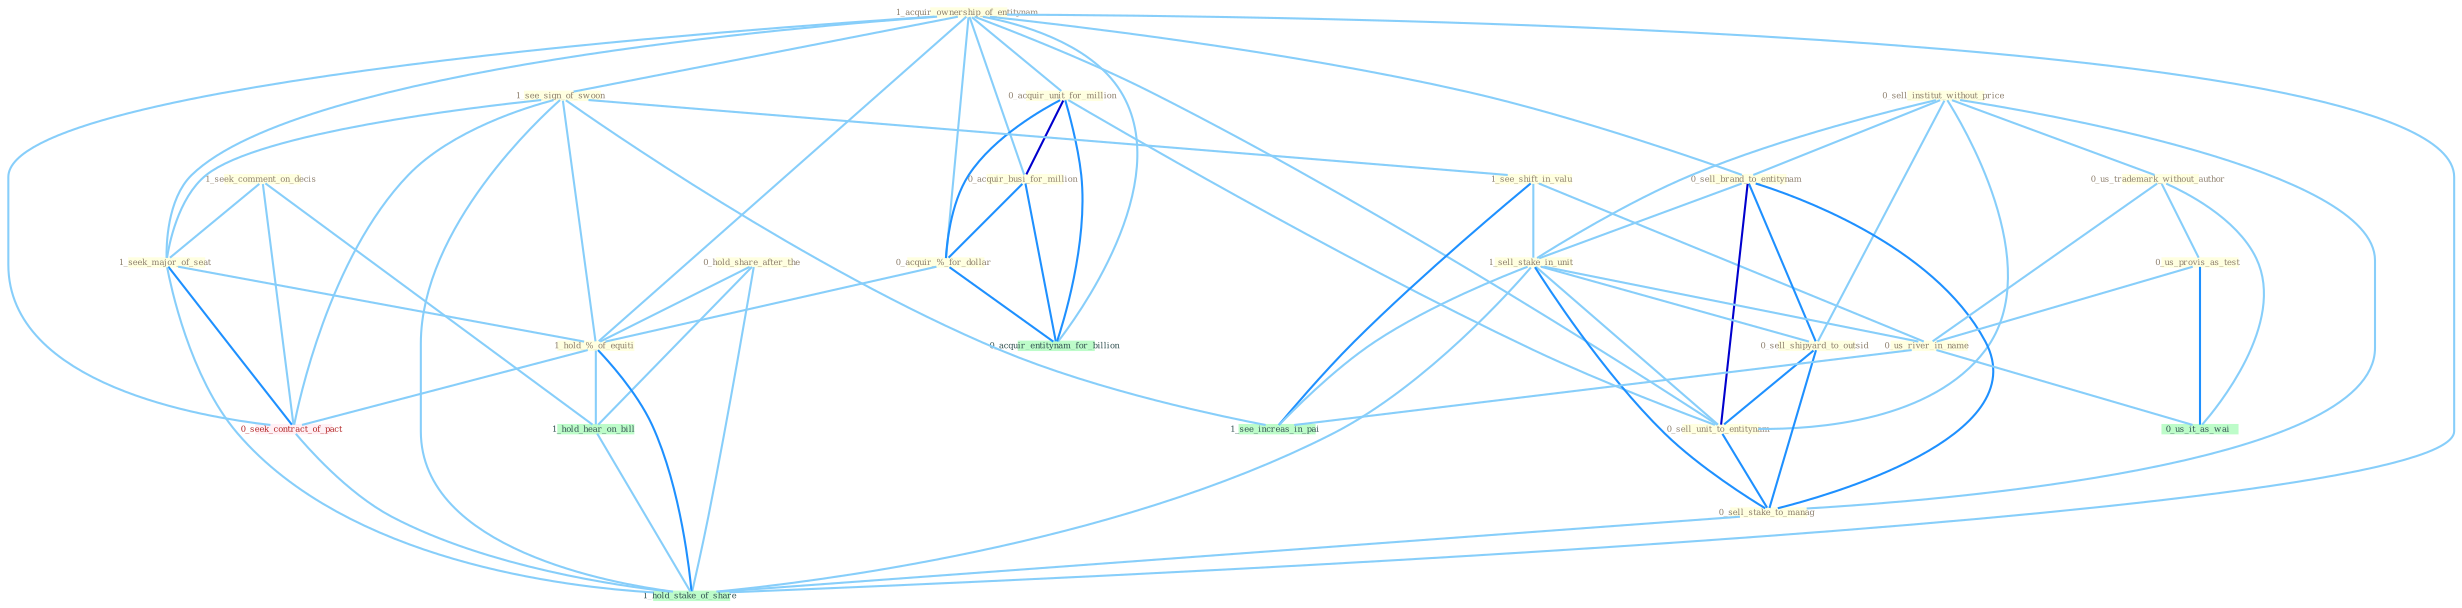 Graph G{ 
    node
    [shape=polygon,style=filled,width=.5,height=.06,color="#BDFCC9",fixedsize=true,fontsize=4,
    fontcolor="#2f4f4f"];
    {node
    [color="#ffffe0", fontcolor="#8b7d6b"] "1_acquir_ownership_of_entitynam " "1_seek_comment_on_decis " "0_sell_institut_without_price " "0_acquir_unit_for_million " "1_see_sign_of_swoon " "0_acquir_busi_for_million " "1_see_shift_in_valu " "0_hold_share_after_the " "0_sell_brand_to_entitynam " "0_us_trademark_without_author " "1_sell_stake_in_unit " "0_acquir_%_for_dollar " "0_sell_shipyard_to_outsid " "1_seek_major_of_seat " "1_hold_%_of_equiti " "0_us_provis_as_test " "0_sell_unit_to_entitynam " "0_sell_stake_to_manag " "0_us_river_in_name "}
{node [color="#fff0f5", fontcolor="#b22222"] "0_seek_contract_of_pact "}
edge [color="#B0E2FF"];

	"1_acquir_ownership_of_entitynam " -- "0_acquir_unit_for_million " [w="1", color="#87cefa" ];
	"1_acquir_ownership_of_entitynam " -- "1_see_sign_of_swoon " [w="1", color="#87cefa" ];
	"1_acquir_ownership_of_entitynam " -- "0_acquir_busi_for_million " [w="1", color="#87cefa" ];
	"1_acquir_ownership_of_entitynam " -- "0_sell_brand_to_entitynam " [w="1", color="#87cefa" ];
	"1_acquir_ownership_of_entitynam " -- "0_acquir_%_for_dollar " [w="1", color="#87cefa" ];
	"1_acquir_ownership_of_entitynam " -- "1_seek_major_of_seat " [w="1", color="#87cefa" ];
	"1_acquir_ownership_of_entitynam " -- "1_hold_%_of_equiti " [w="1", color="#87cefa" ];
	"1_acquir_ownership_of_entitynam " -- "0_sell_unit_to_entitynam " [w="1", color="#87cefa" ];
	"1_acquir_ownership_of_entitynam " -- "0_seek_contract_of_pact " [w="1", color="#87cefa" ];
	"1_acquir_ownership_of_entitynam " -- "0_acquir_entitynam_for_billion " [w="1", color="#87cefa" ];
	"1_acquir_ownership_of_entitynam " -- "1_hold_stake_of_share " [w="1", color="#87cefa" ];
	"1_seek_comment_on_decis " -- "1_seek_major_of_seat " [w="1", color="#87cefa" ];
	"1_seek_comment_on_decis " -- "0_seek_contract_of_pact " [w="1", color="#87cefa" ];
	"1_seek_comment_on_decis " -- "1_hold_hear_on_bill " [w="1", color="#87cefa" ];
	"0_sell_institut_without_price " -- "0_sell_brand_to_entitynam " [w="1", color="#87cefa" ];
	"0_sell_institut_without_price " -- "0_us_trademark_without_author " [w="1", color="#87cefa" ];
	"0_sell_institut_without_price " -- "1_sell_stake_in_unit " [w="1", color="#87cefa" ];
	"0_sell_institut_without_price " -- "0_sell_shipyard_to_outsid " [w="1", color="#87cefa" ];
	"0_sell_institut_without_price " -- "0_sell_unit_to_entitynam " [w="1", color="#87cefa" ];
	"0_sell_institut_without_price " -- "0_sell_stake_to_manag " [w="1", color="#87cefa" ];
	"0_acquir_unit_for_million " -- "0_acquir_busi_for_million " [w="3", color="#0000cd" , len=0.6];
	"0_acquir_unit_for_million " -- "0_acquir_%_for_dollar " [w="2", color="#1e90ff" , len=0.8];
	"0_acquir_unit_for_million " -- "0_sell_unit_to_entitynam " [w="1", color="#87cefa" ];
	"0_acquir_unit_for_million " -- "0_acquir_entitynam_for_billion " [w="2", color="#1e90ff" , len=0.8];
	"1_see_sign_of_swoon " -- "1_see_shift_in_valu " [w="1", color="#87cefa" ];
	"1_see_sign_of_swoon " -- "1_seek_major_of_seat " [w="1", color="#87cefa" ];
	"1_see_sign_of_swoon " -- "1_hold_%_of_equiti " [w="1", color="#87cefa" ];
	"1_see_sign_of_swoon " -- "0_seek_contract_of_pact " [w="1", color="#87cefa" ];
	"1_see_sign_of_swoon " -- "1_see_increas_in_pai " [w="1", color="#87cefa" ];
	"1_see_sign_of_swoon " -- "1_hold_stake_of_share " [w="1", color="#87cefa" ];
	"0_acquir_busi_for_million " -- "0_acquir_%_for_dollar " [w="2", color="#1e90ff" , len=0.8];
	"0_acquir_busi_for_million " -- "0_acquir_entitynam_for_billion " [w="2", color="#1e90ff" , len=0.8];
	"1_see_shift_in_valu " -- "1_sell_stake_in_unit " [w="1", color="#87cefa" ];
	"1_see_shift_in_valu " -- "0_us_river_in_name " [w="1", color="#87cefa" ];
	"1_see_shift_in_valu " -- "1_see_increas_in_pai " [w="2", color="#1e90ff" , len=0.8];
	"0_hold_share_after_the " -- "1_hold_%_of_equiti " [w="1", color="#87cefa" ];
	"0_hold_share_after_the " -- "1_hold_hear_on_bill " [w="1", color="#87cefa" ];
	"0_hold_share_after_the " -- "1_hold_stake_of_share " [w="1", color="#87cefa" ];
	"0_sell_brand_to_entitynam " -- "1_sell_stake_in_unit " [w="1", color="#87cefa" ];
	"0_sell_brand_to_entitynam " -- "0_sell_shipyard_to_outsid " [w="2", color="#1e90ff" , len=0.8];
	"0_sell_brand_to_entitynam " -- "0_sell_unit_to_entitynam " [w="3", color="#0000cd" , len=0.6];
	"0_sell_brand_to_entitynam " -- "0_sell_stake_to_manag " [w="2", color="#1e90ff" , len=0.8];
	"0_us_trademark_without_author " -- "0_us_provis_as_test " [w="1", color="#87cefa" ];
	"0_us_trademark_without_author " -- "0_us_river_in_name " [w="1", color="#87cefa" ];
	"0_us_trademark_without_author " -- "0_us_it_as_wai " [w="1", color="#87cefa" ];
	"1_sell_stake_in_unit " -- "0_sell_shipyard_to_outsid " [w="1", color="#87cefa" ];
	"1_sell_stake_in_unit " -- "0_sell_unit_to_entitynam " [w="1", color="#87cefa" ];
	"1_sell_stake_in_unit " -- "0_sell_stake_to_manag " [w="2", color="#1e90ff" , len=0.8];
	"1_sell_stake_in_unit " -- "0_us_river_in_name " [w="1", color="#87cefa" ];
	"1_sell_stake_in_unit " -- "1_see_increas_in_pai " [w="1", color="#87cefa" ];
	"1_sell_stake_in_unit " -- "1_hold_stake_of_share " [w="1", color="#87cefa" ];
	"0_acquir_%_for_dollar " -- "1_hold_%_of_equiti " [w="1", color="#87cefa" ];
	"0_acquir_%_for_dollar " -- "0_acquir_entitynam_for_billion " [w="2", color="#1e90ff" , len=0.8];
	"0_sell_shipyard_to_outsid " -- "0_sell_unit_to_entitynam " [w="2", color="#1e90ff" , len=0.8];
	"0_sell_shipyard_to_outsid " -- "0_sell_stake_to_manag " [w="2", color="#1e90ff" , len=0.8];
	"1_seek_major_of_seat " -- "1_hold_%_of_equiti " [w="1", color="#87cefa" ];
	"1_seek_major_of_seat " -- "0_seek_contract_of_pact " [w="2", color="#1e90ff" , len=0.8];
	"1_seek_major_of_seat " -- "1_hold_stake_of_share " [w="1", color="#87cefa" ];
	"1_hold_%_of_equiti " -- "0_seek_contract_of_pact " [w="1", color="#87cefa" ];
	"1_hold_%_of_equiti " -- "1_hold_hear_on_bill " [w="1", color="#87cefa" ];
	"1_hold_%_of_equiti " -- "1_hold_stake_of_share " [w="2", color="#1e90ff" , len=0.8];
	"0_us_provis_as_test " -- "0_us_river_in_name " [w="1", color="#87cefa" ];
	"0_us_provis_as_test " -- "0_us_it_as_wai " [w="2", color="#1e90ff" , len=0.8];
	"0_sell_unit_to_entitynam " -- "0_sell_stake_to_manag " [w="2", color="#1e90ff" , len=0.8];
	"0_sell_stake_to_manag " -- "1_hold_stake_of_share " [w="1", color="#87cefa" ];
	"0_us_river_in_name " -- "0_us_it_as_wai " [w="1", color="#87cefa" ];
	"0_us_river_in_name " -- "1_see_increas_in_pai " [w="1", color="#87cefa" ];
	"0_seek_contract_of_pact " -- "1_hold_stake_of_share " [w="1", color="#87cefa" ];
	"1_hold_hear_on_bill " -- "1_hold_stake_of_share " [w="1", color="#87cefa" ];
}